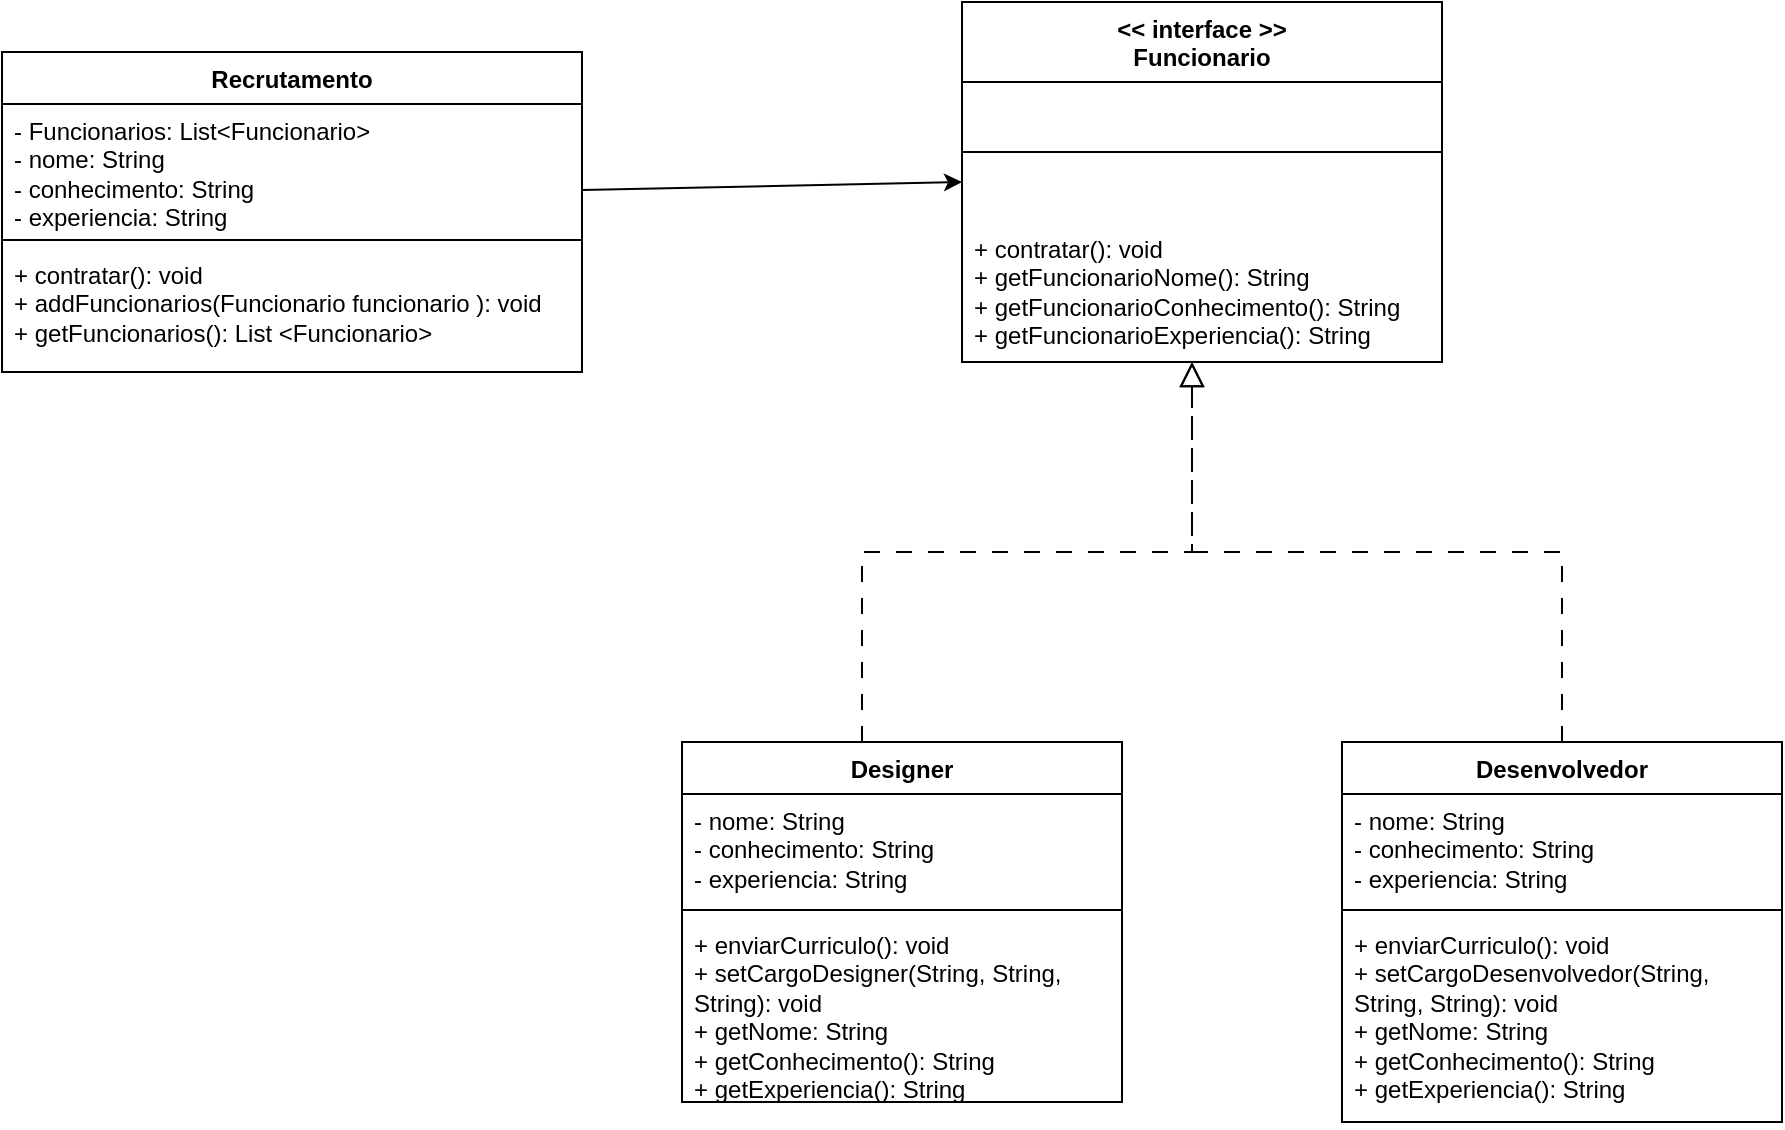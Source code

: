 <mxfile version="22.1.2" type="device">
  <diagram id="C5RBs43oDa-KdzZeNtuy" name="Page-1">
    <mxGraphModel dx="2501" dy="790" grid="1" gridSize="10" guides="1" tooltips="1" connect="1" arrows="1" fold="1" page="1" pageScale="1" pageWidth="827" pageHeight="1169" math="0" shadow="0">
      <root>
        <mxCell id="WIyWlLk6GJQsqaUBKTNV-0" />
        <mxCell id="WIyWlLk6GJQsqaUBKTNV-1" parent="WIyWlLk6GJQsqaUBKTNV-0" />
        <mxCell id="zkfFHV4jXpPFQw0GAbJ--12" value="" style="endArrow=block;endSize=10;endFill=0;shadow=0;strokeWidth=1;rounded=0;edgeStyle=elbowEdgeStyle;elbow=vertical;dashed=1;dashPattern=8 8;" parent="WIyWlLk6GJQsqaUBKTNV-1" edge="1">
          <mxGeometry width="160" relative="1" as="geometry">
            <mxPoint x="150" y="420" as="sourcePoint" />
            <mxPoint x="315" y="230" as="targetPoint" />
          </mxGeometry>
        </mxCell>
        <mxCell id="zkfFHV4jXpPFQw0GAbJ--16" value="" style="endArrow=block;endSize=10;endFill=0;shadow=0;strokeWidth=1;rounded=0;edgeStyle=elbowEdgeStyle;elbow=vertical;dashed=1;dashPattern=8 8;" parent="WIyWlLk6GJQsqaUBKTNV-1" edge="1">
          <mxGeometry width="160" relative="1" as="geometry">
            <mxPoint x="500" y="420" as="sourcePoint" />
            <mxPoint x="315" y="230" as="targetPoint" />
          </mxGeometry>
        </mxCell>
        <mxCell id="h2oV7rWGOjbLNtScKa3H-11" value="&amp;lt;&amp;lt; interface &amp;gt;&amp;gt;&lt;br&gt;Funcionario" style="swimlane;fontStyle=1;align=center;verticalAlign=top;childLayout=stackLayout;horizontal=1;startSize=40;horizontalStack=0;resizeParent=1;resizeParentMax=0;resizeLast=0;collapsible=1;marginBottom=0;whiteSpace=wrap;html=1;" parent="WIyWlLk6GJQsqaUBKTNV-1" vertex="1">
          <mxGeometry x="200" y="50" width="240" height="180" as="geometry" />
        </mxCell>
        <mxCell id="h2oV7rWGOjbLNtScKa3H-13" value="" style="line;strokeWidth=1;fillColor=none;align=left;verticalAlign=middle;spacingTop=-1;spacingLeft=3;spacingRight=3;rotatable=0;labelPosition=right;points=[];portConstraint=eastwest;strokeColor=inherit;" parent="h2oV7rWGOjbLNtScKa3H-11" vertex="1">
          <mxGeometry y="40" width="240" height="70" as="geometry" />
        </mxCell>
        <mxCell id="h2oV7rWGOjbLNtScKa3H-14" value="+ contratar(): void&lt;br&gt;+ getFuncionarioNome(): String&lt;br&gt;+ getFuncionarioConhecimento(): String&lt;br&gt;+ getFuncionarioExperiencia(): String" style="text;strokeColor=none;fillColor=none;align=left;verticalAlign=top;spacingLeft=4;spacingRight=4;overflow=hidden;rotatable=0;points=[[0,0.5],[1,0.5]];portConstraint=eastwest;whiteSpace=wrap;html=1;" parent="h2oV7rWGOjbLNtScKa3H-11" vertex="1">
          <mxGeometry y="110" width="240" height="70" as="geometry" />
        </mxCell>
        <mxCell id="h2oV7rWGOjbLNtScKa3H-15" value="" style="endArrow=classic;html=1;rounded=0;entryX=0;entryY=0.5;entryDx=0;entryDy=0;exitX=1;exitY=0.672;exitDx=0;exitDy=0;exitPerimeter=0;" parent="WIyWlLk6GJQsqaUBKTNV-1" source="h2oV7rWGOjbLNtScKa3H-24" target="h2oV7rWGOjbLNtScKa3H-11" edge="1">
          <mxGeometry width="50" height="50" relative="1" as="geometry">
            <mxPoint x="30" y="150" as="sourcePoint" />
            <mxPoint x="160" y="160" as="targetPoint" />
          </mxGeometry>
        </mxCell>
        <mxCell id="h2oV7rWGOjbLNtScKa3H-23" value="Recrutamento" style="swimlane;fontStyle=1;align=center;verticalAlign=top;childLayout=stackLayout;horizontal=1;startSize=26;horizontalStack=0;resizeParent=1;resizeParentMax=0;resizeLast=0;collapsible=1;marginBottom=0;whiteSpace=wrap;html=1;" parent="WIyWlLk6GJQsqaUBKTNV-1" vertex="1">
          <mxGeometry x="-280" y="75" width="290" height="160" as="geometry" />
        </mxCell>
        <mxCell id="h2oV7rWGOjbLNtScKa3H-24" value="- Funcionarios: List&amp;lt;Funcionario&amp;gt;&lt;br&gt;- nome: String&lt;br&gt;- conhecimento: String&lt;br&gt;- experiencia: String" style="text;strokeColor=none;fillColor=none;align=left;verticalAlign=top;spacingLeft=4;spacingRight=4;overflow=hidden;rotatable=0;points=[[0,0.5],[1,0.5]];portConstraint=eastwest;whiteSpace=wrap;html=1;" parent="h2oV7rWGOjbLNtScKa3H-23" vertex="1">
          <mxGeometry y="26" width="290" height="64" as="geometry" />
        </mxCell>
        <mxCell id="h2oV7rWGOjbLNtScKa3H-25" value="" style="line;strokeWidth=1;fillColor=none;align=left;verticalAlign=middle;spacingTop=-1;spacingLeft=3;spacingRight=3;rotatable=0;labelPosition=right;points=[];portConstraint=eastwest;strokeColor=inherit;" parent="h2oV7rWGOjbLNtScKa3H-23" vertex="1">
          <mxGeometry y="90" width="290" height="8" as="geometry" />
        </mxCell>
        <mxCell id="h2oV7rWGOjbLNtScKa3H-26" value="+ contratar(): void&lt;br&gt;+ addFuncionarios(Funcionario funcionario ): void&lt;br&gt;+ getFuncionarios(): List &amp;lt;Funcionario&amp;gt;" style="text;strokeColor=none;fillColor=none;align=left;verticalAlign=top;spacingLeft=4;spacingRight=4;overflow=hidden;rotatable=0;points=[[0,0.5],[1,0.5]];portConstraint=eastwest;whiteSpace=wrap;html=1;" parent="h2oV7rWGOjbLNtScKa3H-23" vertex="1">
          <mxGeometry y="98" width="290" height="62" as="geometry" />
        </mxCell>
        <mxCell id="T3i9pBm4V5WhmPPHjF2R-0" value="Designer" style="swimlane;fontStyle=1;align=center;verticalAlign=top;childLayout=stackLayout;horizontal=1;startSize=26;horizontalStack=0;resizeParent=1;resizeParentMax=0;resizeLast=0;collapsible=1;marginBottom=0;whiteSpace=wrap;html=1;" parent="WIyWlLk6GJQsqaUBKTNV-1" vertex="1">
          <mxGeometry x="60" y="420" width="220" height="180" as="geometry" />
        </mxCell>
        <mxCell id="T3i9pBm4V5WhmPPHjF2R-1" value="- nome: String&lt;br style=&quot;border-color: var(--border-color);&quot;&gt;- conhecimento: String&lt;br style=&quot;border-color: var(--border-color);&quot;&gt;- experiencia: String" style="text;strokeColor=none;fillColor=none;align=left;verticalAlign=top;spacingLeft=4;spacingRight=4;overflow=hidden;rotatable=0;points=[[0,0.5],[1,0.5]];portConstraint=eastwest;whiteSpace=wrap;html=1;" parent="T3i9pBm4V5WhmPPHjF2R-0" vertex="1">
          <mxGeometry y="26" width="220" height="54" as="geometry" />
        </mxCell>
        <mxCell id="T3i9pBm4V5WhmPPHjF2R-2" value="" style="line;strokeWidth=1;fillColor=none;align=left;verticalAlign=middle;spacingTop=-1;spacingLeft=3;spacingRight=3;rotatable=0;labelPosition=right;points=[];portConstraint=eastwest;strokeColor=inherit;" parent="T3i9pBm4V5WhmPPHjF2R-0" vertex="1">
          <mxGeometry y="80" width="220" height="8" as="geometry" />
        </mxCell>
        <mxCell id="T3i9pBm4V5WhmPPHjF2R-3" value="+ enviarCurriculo(): void&lt;br style=&quot;border-color: var(--border-color);&quot;&gt;+ setCargoDesigner(String, String, String): void&lt;br&gt;+ getNome: String&lt;br style=&quot;border-color: var(--border-color);&quot;&gt;+ getConhecimento(): String&lt;br style=&quot;border-color: var(--border-color);&quot;&gt;+ getExperiencia(): String" style="text;strokeColor=none;fillColor=none;align=left;verticalAlign=top;spacingLeft=4;spacingRight=4;overflow=hidden;rotatable=0;points=[[0,0.5],[1,0.5]];portConstraint=eastwest;whiteSpace=wrap;html=1;" parent="T3i9pBm4V5WhmPPHjF2R-0" vertex="1">
          <mxGeometry y="88" width="220" height="92" as="geometry" />
        </mxCell>
        <mxCell id="T3i9pBm4V5WhmPPHjF2R-4" value="Desenvolvedor" style="swimlane;fontStyle=1;align=center;verticalAlign=top;childLayout=stackLayout;horizontal=1;startSize=26;horizontalStack=0;resizeParent=1;resizeParentMax=0;resizeLast=0;collapsible=1;marginBottom=0;whiteSpace=wrap;html=1;" parent="WIyWlLk6GJQsqaUBKTNV-1" vertex="1">
          <mxGeometry x="390" y="420" width="220" height="190" as="geometry" />
        </mxCell>
        <mxCell id="T3i9pBm4V5WhmPPHjF2R-5" value="- nome: String&lt;br style=&quot;border-color: var(--border-color);&quot;&gt;- conhecimento: String&lt;br&gt;- experiencia: String" style="text;strokeColor=none;fillColor=none;align=left;verticalAlign=top;spacingLeft=4;spacingRight=4;overflow=hidden;rotatable=0;points=[[0,0.5],[1,0.5]];portConstraint=eastwest;whiteSpace=wrap;html=1;" parent="T3i9pBm4V5WhmPPHjF2R-4" vertex="1">
          <mxGeometry y="26" width="220" height="54" as="geometry" />
        </mxCell>
        <mxCell id="T3i9pBm4V5WhmPPHjF2R-6" value="" style="line;strokeWidth=1;fillColor=none;align=left;verticalAlign=middle;spacingTop=-1;spacingLeft=3;spacingRight=3;rotatable=0;labelPosition=right;points=[];portConstraint=eastwest;strokeColor=inherit;" parent="T3i9pBm4V5WhmPPHjF2R-4" vertex="1">
          <mxGeometry y="80" width="220" height="8" as="geometry" />
        </mxCell>
        <mxCell id="T3i9pBm4V5WhmPPHjF2R-7" value="+ enviarCurriculo(): void&lt;br style=&quot;border-color: var(--border-color);&quot;&gt;+ setCargoDesenvolvedor(String, String, String): void&lt;br&gt;+ getNome: String&lt;br style=&quot;border-color: var(--border-color);&quot;&gt;+ getConhecimento(): String&lt;br&gt;+ getExperiencia(): String" style="text;strokeColor=none;fillColor=none;align=left;verticalAlign=top;spacingLeft=4;spacingRight=4;overflow=hidden;rotatable=0;points=[[0,0.5],[1,0.5]];portConstraint=eastwest;whiteSpace=wrap;html=1;" parent="T3i9pBm4V5WhmPPHjF2R-4" vertex="1">
          <mxGeometry y="88" width="220" height="102" as="geometry" />
        </mxCell>
      </root>
    </mxGraphModel>
  </diagram>
</mxfile>
